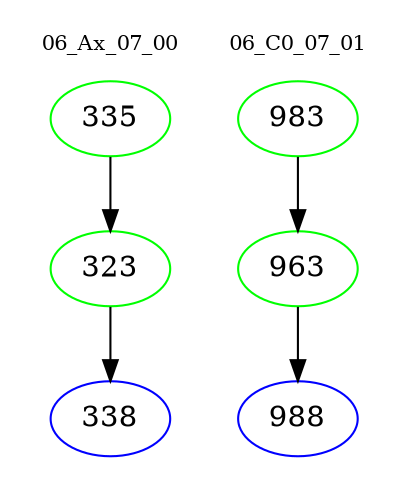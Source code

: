 digraph{
subgraph cluster_0 {
color = white
label = "06_Ax_07_00";
fontsize=10;
T0_335 [label="335", color="green"]
T0_335 -> T0_323 [color="black"]
T0_323 [label="323", color="green"]
T0_323 -> T0_338 [color="black"]
T0_338 [label="338", color="blue"]
}
subgraph cluster_1 {
color = white
label = "06_C0_07_01";
fontsize=10;
T1_983 [label="983", color="green"]
T1_983 -> T1_963 [color="black"]
T1_963 [label="963", color="green"]
T1_963 -> T1_988 [color="black"]
T1_988 [label="988", color="blue"]
}
}
